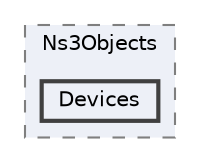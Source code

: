 digraph "E:/Project/Networking Projects/NS3-GUI/src/main/Ns3Objects/Devices"
{
 // LATEX_PDF_SIZE
  bgcolor="transparent";
  edge [fontname=Helvetica,fontsize=10,labelfontname=Helvetica,labelfontsize=10];
  node [fontname=Helvetica,fontsize=10,shape=box,height=0.2,width=0.4];
  compound=true
  subgraph clusterdir_620a29d5d8979678fc2e9a888cf81882 {
    graph [ bgcolor="#edf0f7", pencolor="grey50", label="Ns3Objects", fontname=Helvetica,fontsize=10 style="filled,dashed", URL="dir_620a29d5d8979678fc2e9a888cf81882.html",tooltip=""]
  dir_4accf501a87dad86c48aa68e5ec91f40 [label="Devices", fillcolor="#edf0f7", color="grey25", style="filled,bold", URL="dir_4accf501a87dad86c48aa68e5ec91f40.html",tooltip=""];
  }
}
